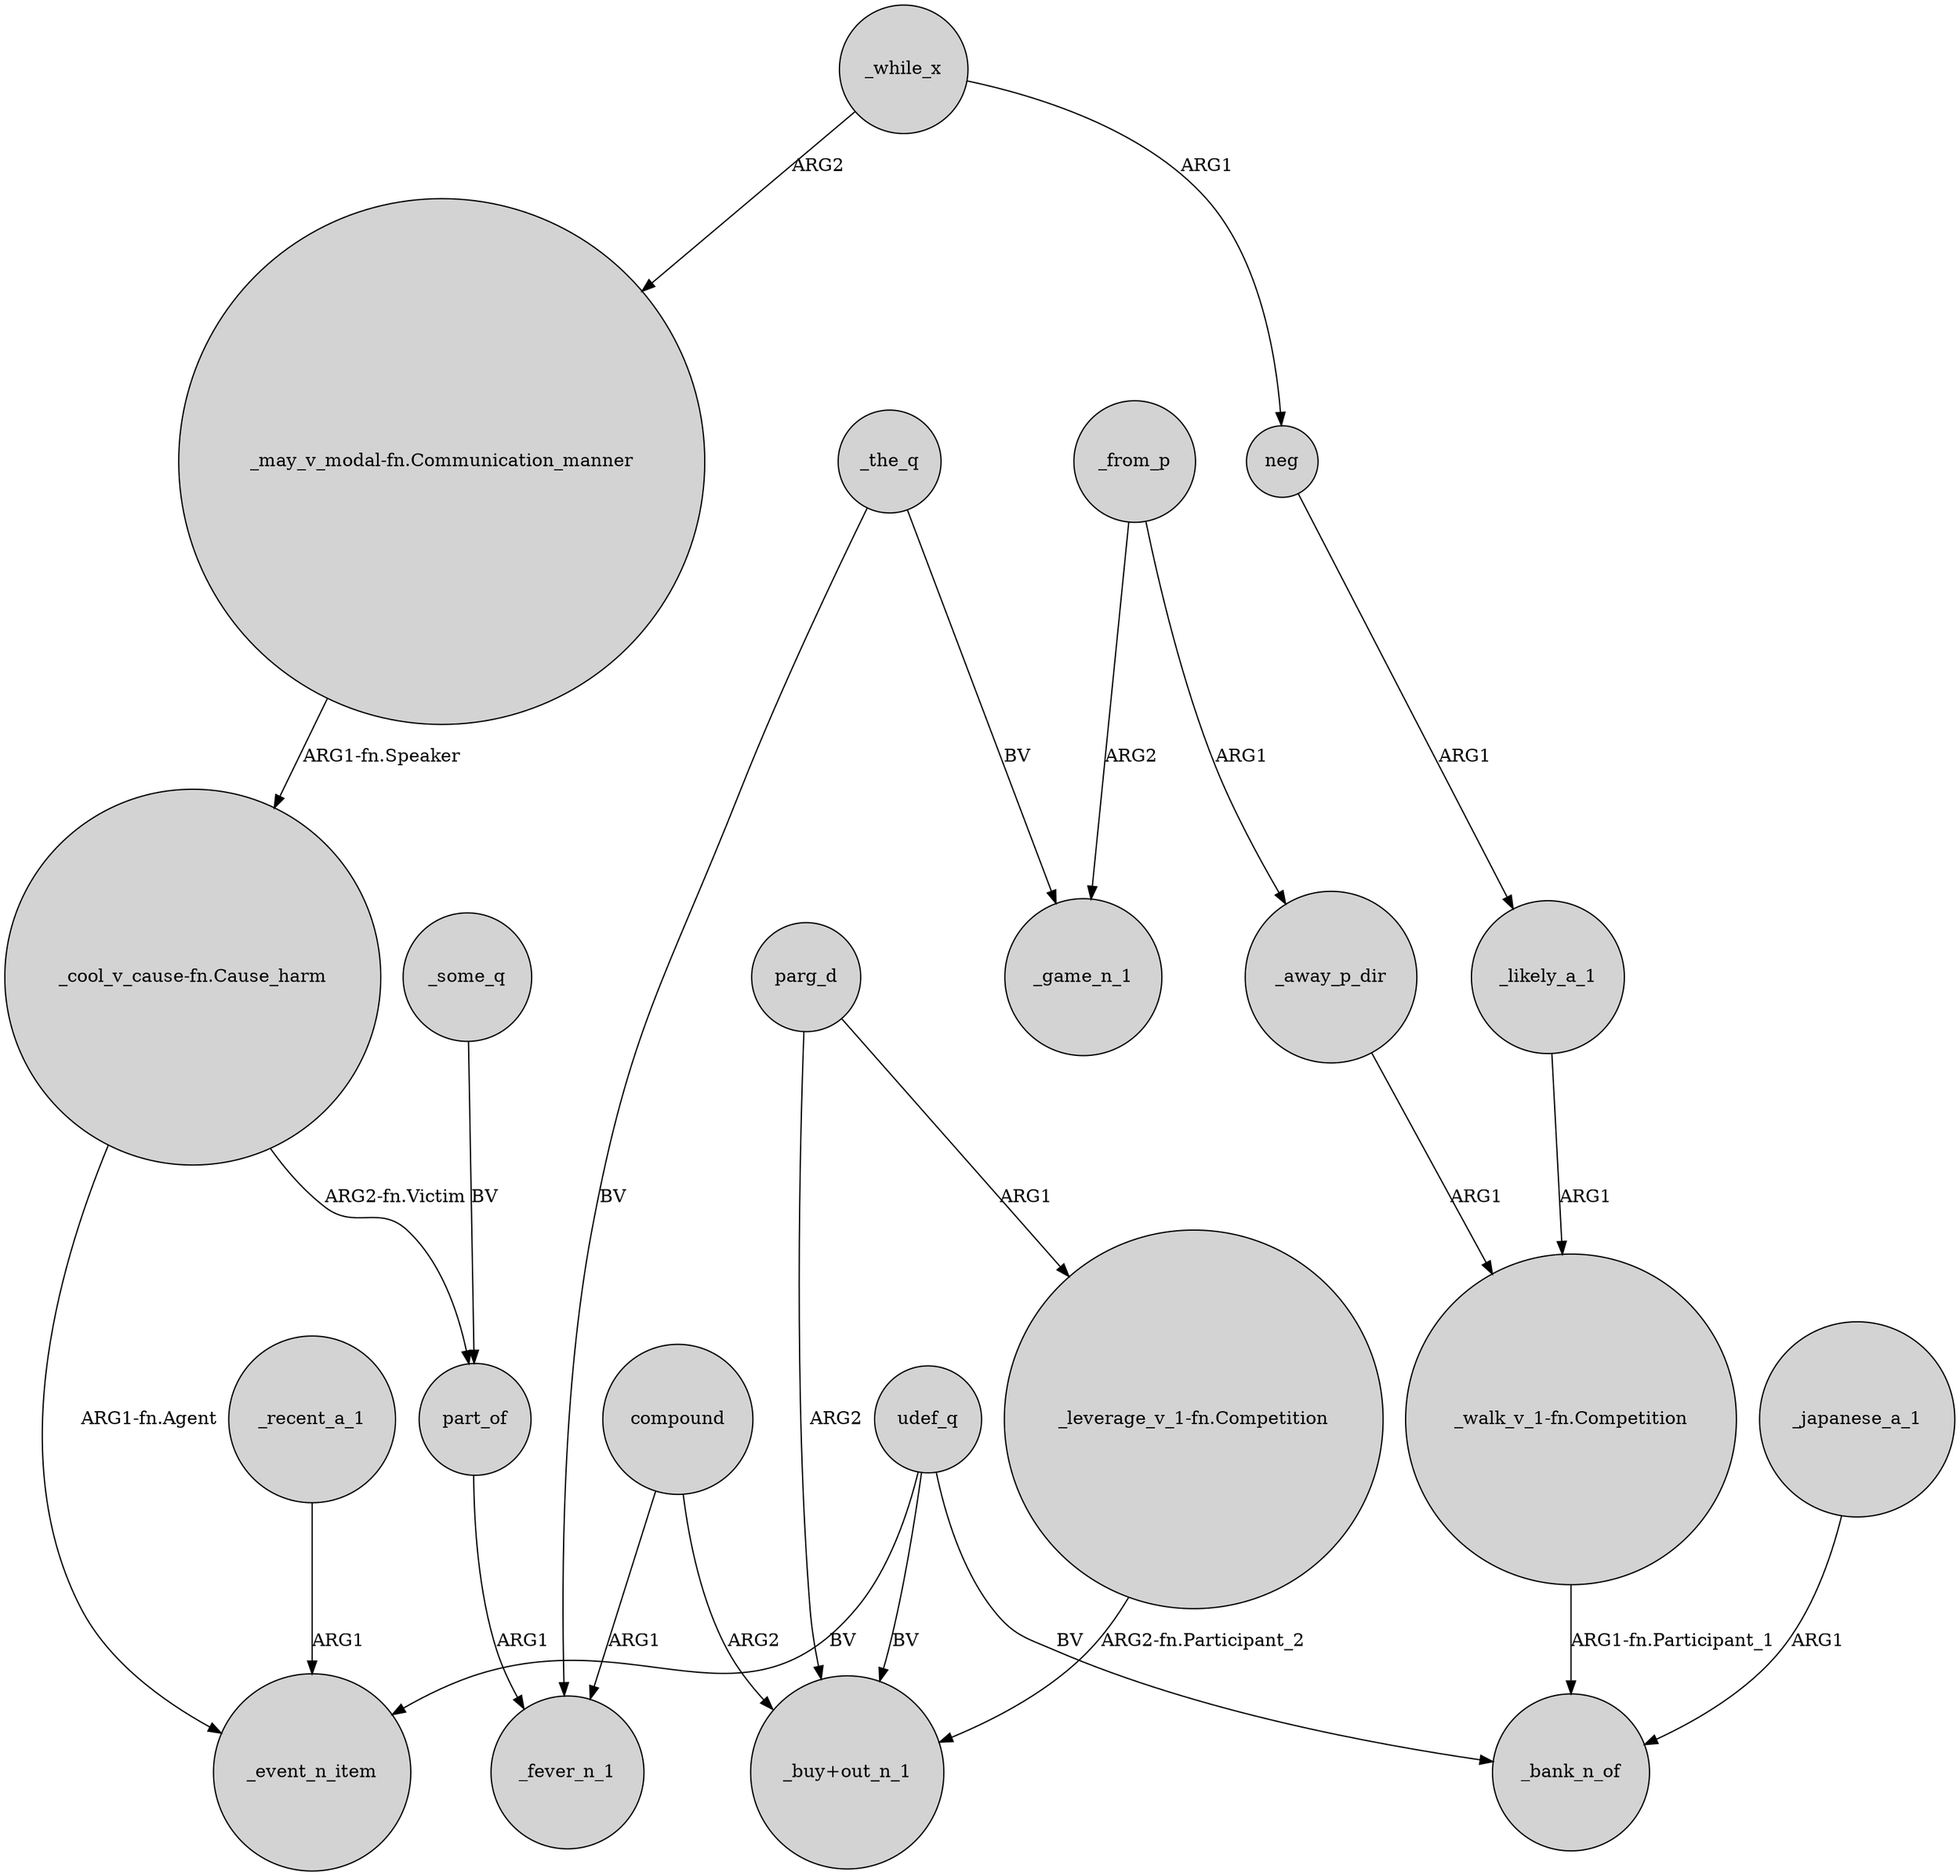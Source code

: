 digraph {
	node [shape=circle style=filled]
	part_of -> _fever_n_1 [label=ARG1]
	_from_p -> _away_p_dir [label=ARG1]
	udef_q -> _event_n_item [label=BV]
	_recent_a_1 -> _event_n_item [label=ARG1]
	parg_d -> "_leverage_v_1-fn.Competition" [label=ARG1]
	udef_q -> _bank_n_of [label=BV]
	compound -> _fever_n_1 [label=ARG1]
	udef_q -> "_buy+out_n_1" [label=BV]
	parg_d -> "_buy+out_n_1" [label=ARG2]
	_the_q -> _fever_n_1 [label=BV]
	_from_p -> _game_n_1 [label=ARG2]
	neg -> _likely_a_1 [label=ARG1]
	"_cool_v_cause-fn.Cause_harm" -> _event_n_item [label="ARG1-fn.Agent"]
	_while_x -> neg [label=ARG1]
	"_may_v_modal-fn.Communication_manner" -> "_cool_v_cause-fn.Cause_harm" [label="ARG1-fn.Speaker"]
	_some_q -> part_of [label=BV]
	_while_x -> "_may_v_modal-fn.Communication_manner" [label=ARG2]
	"_walk_v_1-fn.Competition" -> _bank_n_of [label="ARG1-fn.Participant_1"]
	compound -> "_buy+out_n_1" [label=ARG2]
	"_leverage_v_1-fn.Competition" -> "_buy+out_n_1" [label="ARG2-fn.Participant_2"]
	_japanese_a_1 -> _bank_n_of [label=ARG1]
	_away_p_dir -> "_walk_v_1-fn.Competition" [label=ARG1]
	"_cool_v_cause-fn.Cause_harm" -> part_of [label="ARG2-fn.Victim"]
	_likely_a_1 -> "_walk_v_1-fn.Competition" [label=ARG1]
	_the_q -> _game_n_1 [label=BV]
}
